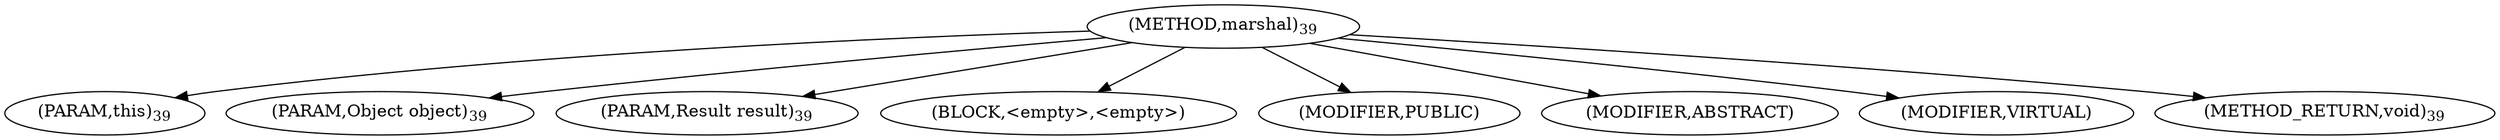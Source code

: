 digraph "marshal" {  
"39" [label = <(METHOD,marshal)<SUB>39</SUB>> ]
"40" [label = <(PARAM,this)<SUB>39</SUB>> ]
"41" [label = <(PARAM,Object object)<SUB>39</SUB>> ]
"42" [label = <(PARAM,Result result)<SUB>39</SUB>> ]
"43" [label = <(BLOCK,&lt;empty&gt;,&lt;empty&gt;)> ]
"44" [label = <(MODIFIER,PUBLIC)> ]
"45" [label = <(MODIFIER,ABSTRACT)> ]
"46" [label = <(MODIFIER,VIRTUAL)> ]
"47" [label = <(METHOD_RETURN,void)<SUB>39</SUB>> ]
  "39" -> "40" 
  "39" -> "41" 
  "39" -> "42" 
  "39" -> "43" 
  "39" -> "44" 
  "39" -> "45" 
  "39" -> "46" 
  "39" -> "47" 
}
